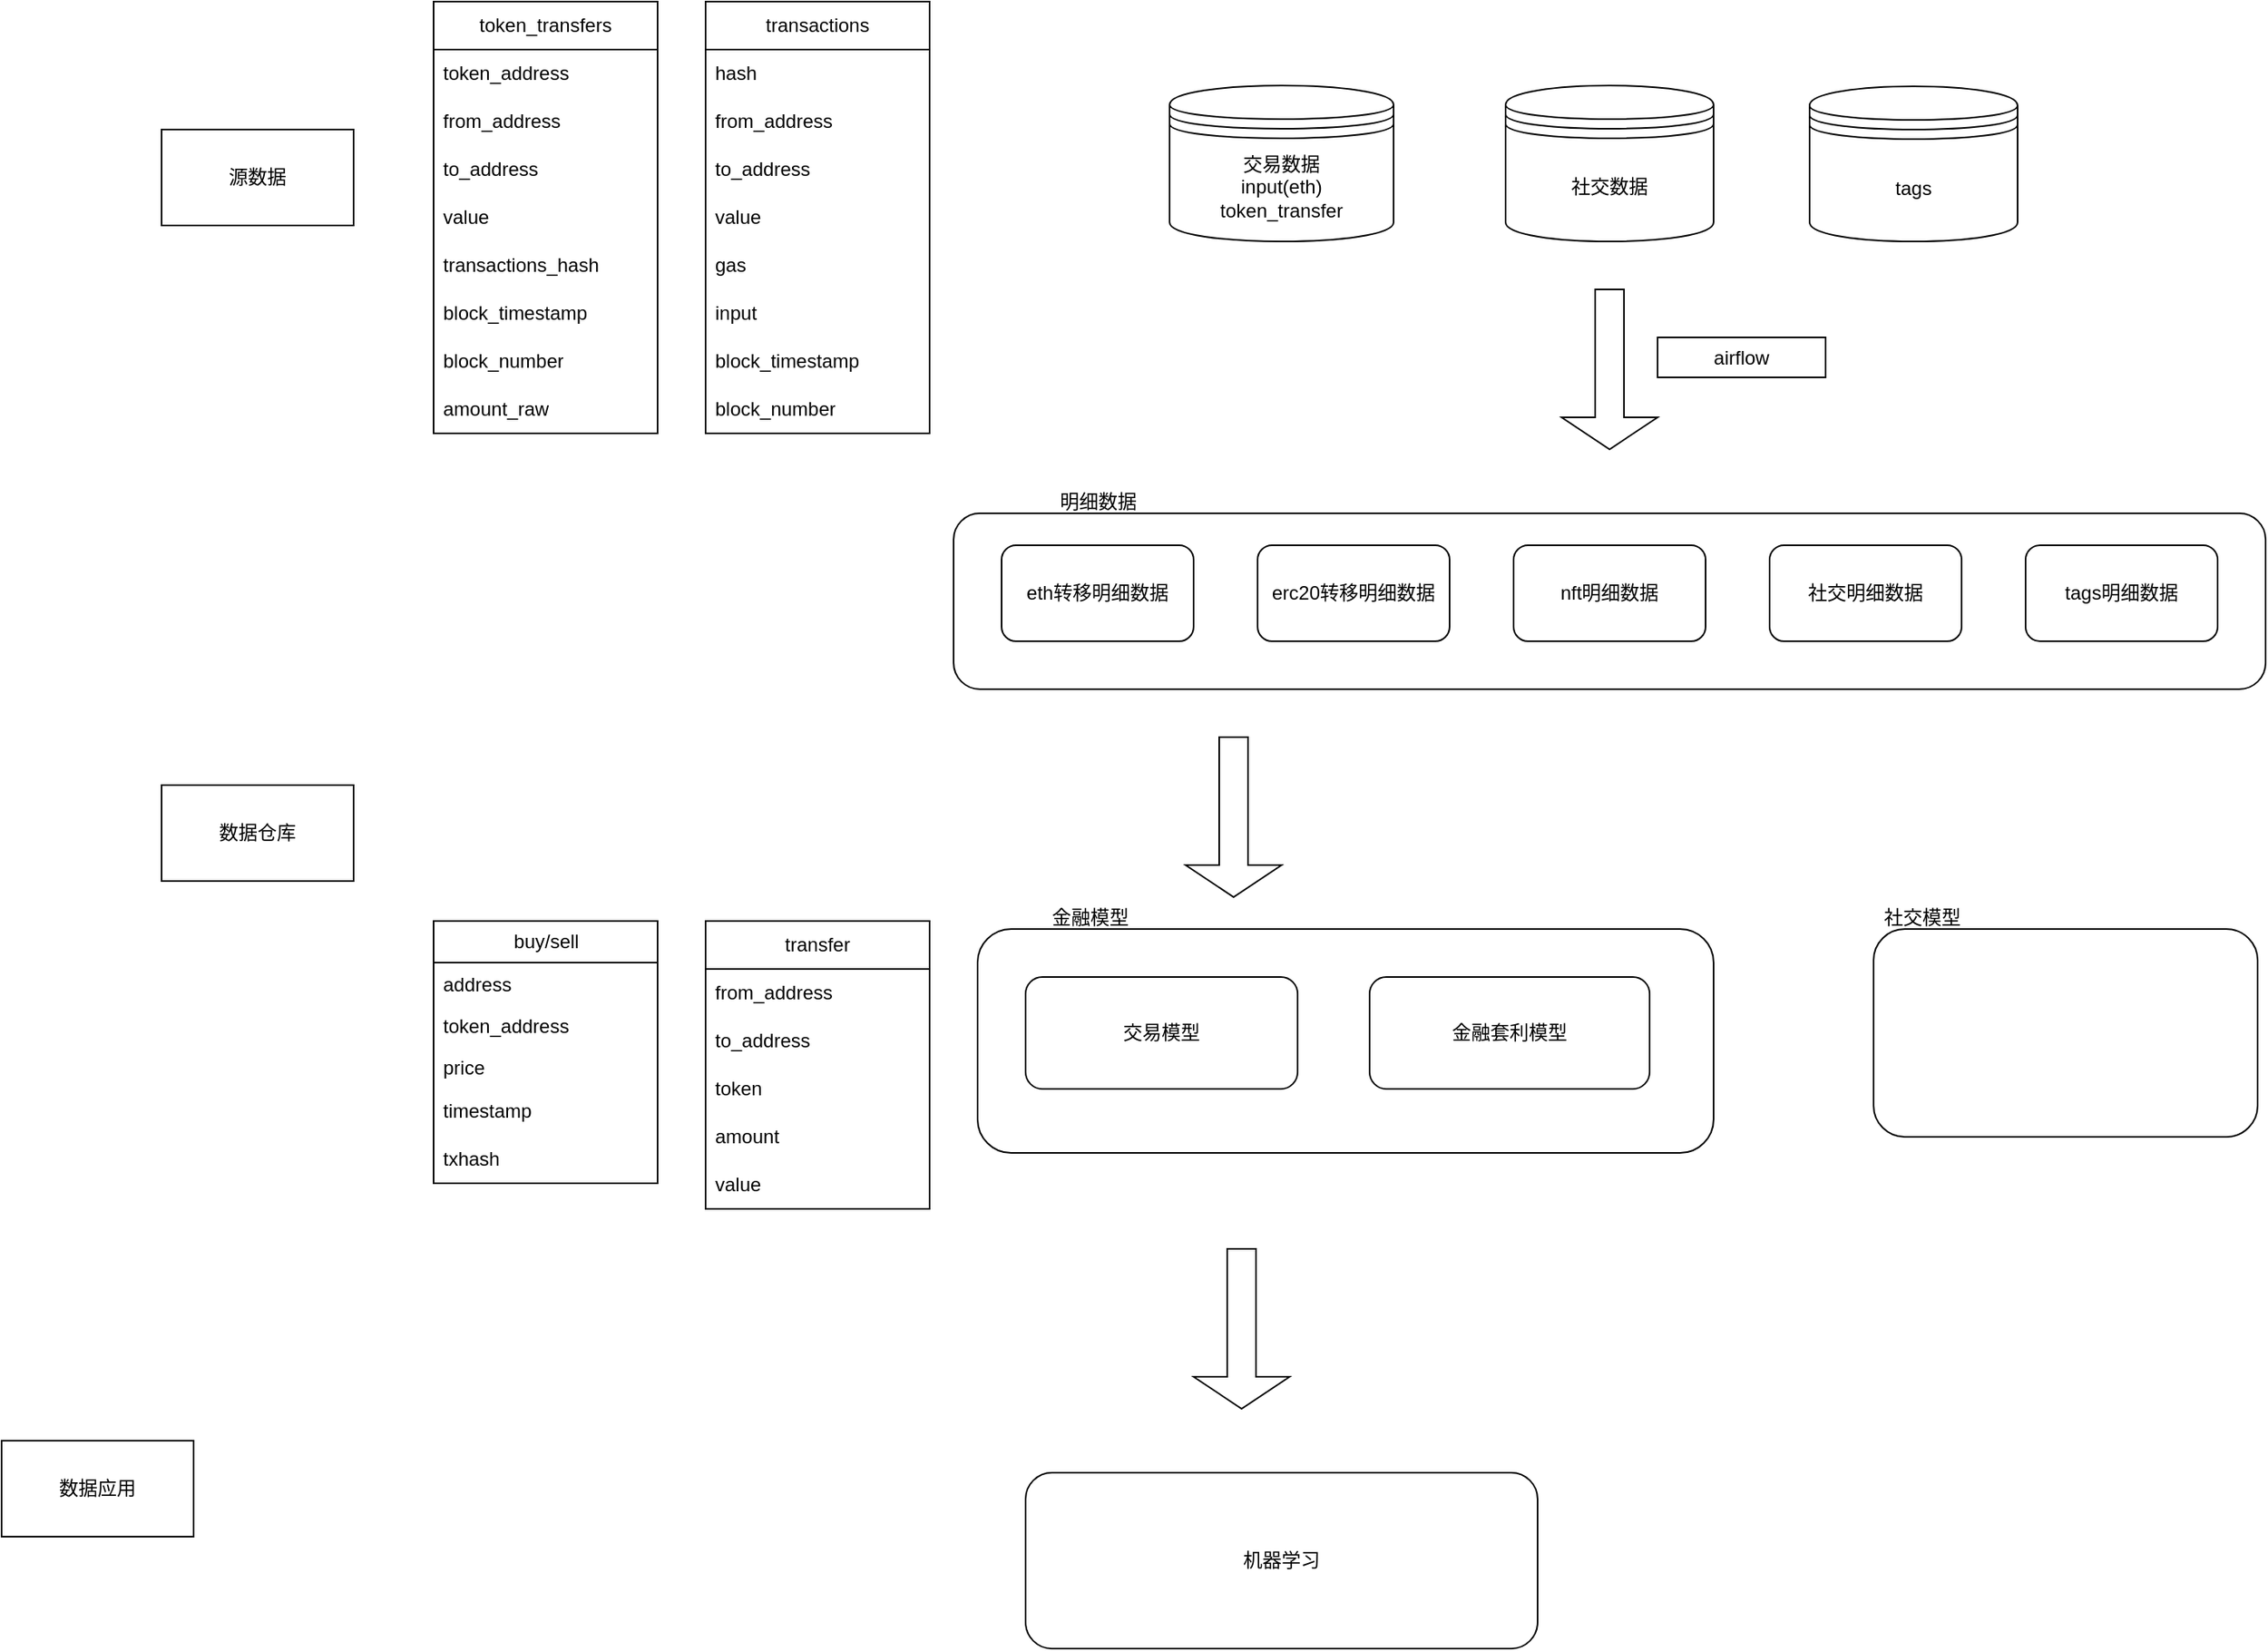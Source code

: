 <mxfile version="22.0.8" type="github">
  <diagram name="第 1 页" id="BozkCQJCPHknfL0Oz4gU">
    <mxGraphModel dx="1947" dy="613" grid="1" gridSize="10" guides="1" tooltips="1" connect="1" arrows="1" fold="1" page="1" pageScale="1" pageWidth="827" pageHeight="1169" math="0" shadow="0">
      <root>
        <mxCell id="0" />
        <mxCell id="1" parent="0" />
        <mxCell id="raIWPsBDa8XvjPvGWQIa-1" value="交易数据&lt;br&gt;input(eth)&lt;br&gt;token_transfer" style="shape=datastore;whiteSpace=wrap;html=1;" parent="1" vertex="1">
          <mxGeometry x="250" y="62.5" width="140" height="97.5" as="geometry" />
        </mxCell>
        <mxCell id="raIWPsBDa8XvjPvGWQIa-2" value="源数据" style="rounded=0;whiteSpace=wrap;html=1;" parent="1" vertex="1">
          <mxGeometry x="-380" y="90" width="120" height="60" as="geometry" />
        </mxCell>
        <mxCell id="raIWPsBDa8XvjPvGWQIa-4" value="社交数据" style="shape=datastore;whiteSpace=wrap;html=1;" parent="1" vertex="1">
          <mxGeometry x="460" y="62.5" width="130" height="97.5" as="geometry" />
        </mxCell>
        <mxCell id="raIWPsBDa8XvjPvGWQIa-5" value="tags" style="shape=datastore;whiteSpace=wrap;html=1;" parent="1" vertex="1">
          <mxGeometry x="650" y="63" width="130" height="97" as="geometry" />
        </mxCell>
        <mxCell id="raIWPsBDa8XvjPvGWQIa-7" value="" style="shape=singleArrow;direction=south;whiteSpace=wrap;html=1;" parent="1" vertex="1">
          <mxGeometry x="495" y="190" width="60" height="100" as="geometry" />
        </mxCell>
        <mxCell id="raIWPsBDa8XvjPvGWQIa-8" value="" style="rounded=1;whiteSpace=wrap;html=1;" parent="1" vertex="1">
          <mxGeometry x="115" y="330" width="820" height="110" as="geometry" />
        </mxCell>
        <mxCell id="raIWPsBDa8XvjPvGWQIa-10" value="明细数据" style="text;html=1;align=center;verticalAlign=middle;resizable=0;points=[];autosize=1;strokeColor=none;fillColor=none;" parent="1" vertex="1">
          <mxGeometry x="170" y="308" width="70" height="30" as="geometry" />
        </mxCell>
        <mxCell id="raIWPsBDa8XvjPvGWQIa-11" value="eth转移明细数据" style="rounded=1;whiteSpace=wrap;html=1;" parent="1" vertex="1">
          <mxGeometry x="145" y="350" width="120" height="60" as="geometry" />
        </mxCell>
        <mxCell id="raIWPsBDa8XvjPvGWQIa-12" value="erc20转移明细数据" style="rounded=1;whiteSpace=wrap;html=1;" parent="1" vertex="1">
          <mxGeometry x="305" y="350" width="120" height="60" as="geometry" />
        </mxCell>
        <mxCell id="raIWPsBDa8XvjPvGWQIa-13" value="nft明细数据" style="rounded=1;whiteSpace=wrap;html=1;" parent="1" vertex="1">
          <mxGeometry x="465" y="350" width="120" height="60" as="geometry" />
        </mxCell>
        <mxCell id="raIWPsBDa8XvjPvGWQIa-14" value="社交明细数据" style="rounded=1;whiteSpace=wrap;html=1;" parent="1" vertex="1">
          <mxGeometry x="625" y="350" width="120" height="60" as="geometry" />
        </mxCell>
        <mxCell id="raIWPsBDa8XvjPvGWQIa-15" value="tags明细数据" style="rounded=1;whiteSpace=wrap;html=1;" parent="1" vertex="1">
          <mxGeometry x="785" y="350" width="120" height="60" as="geometry" />
        </mxCell>
        <mxCell id="raIWPsBDa8XvjPvGWQIa-16" value="" style="shape=singleArrow;direction=south;whiteSpace=wrap;html=1;" parent="1" vertex="1">
          <mxGeometry x="260" y="470" width="60" height="100" as="geometry" />
        </mxCell>
        <mxCell id="raIWPsBDa8XvjPvGWQIa-18" value="" style="rounded=1;whiteSpace=wrap;html=1;" parent="1" vertex="1">
          <mxGeometry x="130" y="590" width="460" height="140" as="geometry" />
        </mxCell>
        <mxCell id="raIWPsBDa8XvjPvGWQIa-17" value="交易模型" style="rounded=1;whiteSpace=wrap;html=1;" parent="1" vertex="1">
          <mxGeometry x="160" y="620" width="170" height="70" as="geometry" />
        </mxCell>
        <mxCell id="raIWPsBDa8XvjPvGWQIa-19" value="金融模型" style="text;html=1;align=center;verticalAlign=middle;resizable=0;points=[];autosize=1;strokeColor=none;fillColor=none;" parent="1" vertex="1">
          <mxGeometry x="165" y="568" width="70" height="30" as="geometry" />
        </mxCell>
        <mxCell id="raIWPsBDa8XvjPvGWQIa-20" value="金融套利模型" style="rounded=1;whiteSpace=wrap;html=1;" parent="1" vertex="1">
          <mxGeometry x="375" y="620" width="175" height="70" as="geometry" />
        </mxCell>
        <mxCell id="raIWPsBDa8XvjPvGWQIa-21" value="" style="rounded=1;whiteSpace=wrap;html=1;" parent="1" vertex="1">
          <mxGeometry x="690" y="590" width="240" height="130" as="geometry" />
        </mxCell>
        <mxCell id="raIWPsBDa8XvjPvGWQIa-22" value="社交模型" style="text;html=1;align=center;verticalAlign=middle;resizable=0;points=[];autosize=1;strokeColor=none;fillColor=none;" parent="1" vertex="1">
          <mxGeometry x="685" y="568" width="70" height="30" as="geometry" />
        </mxCell>
        <mxCell id="raIWPsBDa8XvjPvGWQIa-23" value="" style="shape=singleArrow;direction=south;whiteSpace=wrap;html=1;" parent="1" vertex="1">
          <mxGeometry x="265" y="790" width="60" height="100" as="geometry" />
        </mxCell>
        <mxCell id="raIWPsBDa8XvjPvGWQIa-24" value="机器学习" style="rounded=1;whiteSpace=wrap;html=1;" parent="1" vertex="1">
          <mxGeometry x="160" y="930" width="320" height="110" as="geometry" />
        </mxCell>
        <mxCell id="KQLeo4cY0Sl-77oB61r1-2" value="token_transfers" style="swimlane;fontStyle=0;childLayout=stackLayout;horizontal=1;startSize=30;horizontalStack=0;resizeParent=1;resizeParentMax=0;resizeLast=0;collapsible=1;marginBottom=0;whiteSpace=wrap;html=1;" vertex="1" parent="1">
          <mxGeometry x="-210" y="10" width="140" height="270" as="geometry" />
        </mxCell>
        <mxCell id="KQLeo4cY0Sl-77oB61r1-3" value="token_address&lt;br&gt;" style="text;strokeColor=none;fillColor=none;align=left;verticalAlign=middle;spacingLeft=4;spacingRight=4;overflow=hidden;points=[[0,0.5],[1,0.5]];portConstraint=eastwest;rotatable=0;whiteSpace=wrap;html=1;" vertex="1" parent="KQLeo4cY0Sl-77oB61r1-2">
          <mxGeometry y="30" width="140" height="30" as="geometry" />
        </mxCell>
        <mxCell id="KQLeo4cY0Sl-77oB61r1-4" value="from_address" style="text;strokeColor=none;fillColor=none;align=left;verticalAlign=middle;spacingLeft=4;spacingRight=4;overflow=hidden;points=[[0,0.5],[1,0.5]];portConstraint=eastwest;rotatable=0;whiteSpace=wrap;html=1;" vertex="1" parent="KQLeo4cY0Sl-77oB61r1-2">
          <mxGeometry y="60" width="140" height="30" as="geometry" />
        </mxCell>
        <mxCell id="KQLeo4cY0Sl-77oB61r1-22" value="to_address" style="text;strokeColor=none;fillColor=none;align=left;verticalAlign=middle;spacingLeft=4;spacingRight=4;overflow=hidden;points=[[0,0.5],[1,0.5]];portConstraint=eastwest;rotatable=0;whiteSpace=wrap;html=1;" vertex="1" parent="KQLeo4cY0Sl-77oB61r1-2">
          <mxGeometry y="90" width="140" height="30" as="geometry" />
        </mxCell>
        <mxCell id="KQLeo4cY0Sl-77oB61r1-23" value="value" style="text;strokeColor=none;fillColor=none;align=left;verticalAlign=middle;spacingLeft=4;spacingRight=4;overflow=hidden;points=[[0,0.5],[1,0.5]];portConstraint=eastwest;rotatable=0;whiteSpace=wrap;html=1;" vertex="1" parent="KQLeo4cY0Sl-77oB61r1-2">
          <mxGeometry y="120" width="140" height="30" as="geometry" />
        </mxCell>
        <mxCell id="KQLeo4cY0Sl-77oB61r1-24" value="transactions_hash" style="text;strokeColor=none;fillColor=none;align=left;verticalAlign=middle;spacingLeft=4;spacingRight=4;overflow=hidden;points=[[0,0.5],[1,0.5]];portConstraint=eastwest;rotatable=0;whiteSpace=wrap;html=1;" vertex="1" parent="KQLeo4cY0Sl-77oB61r1-2">
          <mxGeometry y="150" width="140" height="30" as="geometry" />
        </mxCell>
        <mxCell id="KQLeo4cY0Sl-77oB61r1-25" value="block_timestamp" style="text;strokeColor=none;fillColor=none;align=left;verticalAlign=middle;spacingLeft=4;spacingRight=4;overflow=hidden;points=[[0,0.5],[1,0.5]];portConstraint=eastwest;rotatable=0;whiteSpace=wrap;html=1;" vertex="1" parent="KQLeo4cY0Sl-77oB61r1-2">
          <mxGeometry y="180" width="140" height="30" as="geometry" />
        </mxCell>
        <mxCell id="KQLeo4cY0Sl-77oB61r1-5" value="block_number" style="text;strokeColor=none;fillColor=none;align=left;verticalAlign=middle;spacingLeft=4;spacingRight=4;overflow=hidden;points=[[0,0.5],[1,0.5]];portConstraint=eastwest;rotatable=0;whiteSpace=wrap;html=1;" vertex="1" parent="KQLeo4cY0Sl-77oB61r1-2">
          <mxGeometry y="210" width="140" height="30" as="geometry" />
        </mxCell>
        <mxCell id="KQLeo4cY0Sl-77oB61r1-26" value="amount_raw" style="text;strokeColor=none;fillColor=none;align=left;verticalAlign=middle;spacingLeft=4;spacingRight=4;overflow=hidden;points=[[0,0.5],[1,0.5]];portConstraint=eastwest;rotatable=0;whiteSpace=wrap;html=1;" vertex="1" parent="KQLeo4cY0Sl-77oB61r1-2">
          <mxGeometry y="240" width="140" height="30" as="geometry" />
        </mxCell>
        <mxCell id="KQLeo4cY0Sl-77oB61r1-8" value="buy/sell" style="swimlane;fontStyle=0;childLayout=stackLayout;horizontal=1;startSize=26;fillColor=none;horizontalStack=0;resizeParent=1;resizeParentMax=0;resizeLast=0;collapsible=1;marginBottom=0;html=1;" vertex="1" parent="1">
          <mxGeometry x="-210" y="585" width="140" height="164" as="geometry" />
        </mxCell>
        <mxCell id="KQLeo4cY0Sl-77oB61r1-9" value="address" style="text;strokeColor=none;fillColor=none;align=left;verticalAlign=top;spacingLeft=4;spacingRight=4;overflow=hidden;rotatable=0;points=[[0,0.5],[1,0.5]];portConstraint=eastwest;whiteSpace=wrap;html=1;" vertex="1" parent="KQLeo4cY0Sl-77oB61r1-8">
          <mxGeometry y="26" width="140" height="26" as="geometry" />
        </mxCell>
        <mxCell id="KQLeo4cY0Sl-77oB61r1-10" value="token_address" style="text;strokeColor=none;fillColor=none;align=left;verticalAlign=top;spacingLeft=4;spacingRight=4;overflow=hidden;rotatable=0;points=[[0,0.5],[1,0.5]];portConstraint=eastwest;whiteSpace=wrap;html=1;" vertex="1" parent="KQLeo4cY0Sl-77oB61r1-8">
          <mxGeometry y="52" width="140" height="26" as="geometry" />
        </mxCell>
        <mxCell id="KQLeo4cY0Sl-77oB61r1-11" value="price" style="text;strokeColor=none;fillColor=none;align=left;verticalAlign=top;spacingLeft=4;spacingRight=4;overflow=hidden;rotatable=0;points=[[0,0.5],[1,0.5]];portConstraint=eastwest;whiteSpace=wrap;html=1;" vertex="1" parent="KQLeo4cY0Sl-77oB61r1-8">
          <mxGeometry y="78" width="140" height="26" as="geometry" />
        </mxCell>
        <mxCell id="KQLeo4cY0Sl-77oB61r1-12" value="timestamp" style="text;strokeColor=none;fillColor=none;align=left;verticalAlign=middle;spacingLeft=4;spacingRight=4;overflow=hidden;points=[[0,0.5],[1,0.5]];portConstraint=eastwest;rotatable=0;whiteSpace=wrap;html=1;" vertex="1" parent="KQLeo4cY0Sl-77oB61r1-8">
          <mxGeometry y="104" width="140" height="30" as="geometry" />
        </mxCell>
        <mxCell id="KQLeo4cY0Sl-77oB61r1-13" value="txhash" style="text;strokeColor=none;fillColor=none;align=left;verticalAlign=middle;spacingLeft=4;spacingRight=4;overflow=hidden;points=[[0,0.5],[1,0.5]];portConstraint=eastwest;rotatable=0;whiteSpace=wrap;html=1;" vertex="1" parent="KQLeo4cY0Sl-77oB61r1-8">
          <mxGeometry y="134" width="140" height="30" as="geometry" />
        </mxCell>
        <mxCell id="KQLeo4cY0Sl-77oB61r1-15" value="transfer" style="swimlane;fontStyle=0;childLayout=stackLayout;horizontal=1;startSize=30;horizontalStack=0;resizeParent=1;resizeParentMax=0;resizeLast=0;collapsible=1;marginBottom=0;whiteSpace=wrap;html=1;" vertex="1" parent="1">
          <mxGeometry x="-40" y="585" width="140" height="180" as="geometry" />
        </mxCell>
        <mxCell id="KQLeo4cY0Sl-77oB61r1-16" value="from_address" style="text;strokeColor=none;fillColor=none;align=left;verticalAlign=middle;spacingLeft=4;spacingRight=4;overflow=hidden;points=[[0,0.5],[1,0.5]];portConstraint=eastwest;rotatable=0;whiteSpace=wrap;html=1;" vertex="1" parent="KQLeo4cY0Sl-77oB61r1-15">
          <mxGeometry y="30" width="140" height="30" as="geometry" />
        </mxCell>
        <mxCell id="KQLeo4cY0Sl-77oB61r1-17" value="to_address" style="text;strokeColor=none;fillColor=none;align=left;verticalAlign=middle;spacingLeft=4;spacingRight=4;overflow=hidden;points=[[0,0.5],[1,0.5]];portConstraint=eastwest;rotatable=0;whiteSpace=wrap;html=1;" vertex="1" parent="KQLeo4cY0Sl-77oB61r1-15">
          <mxGeometry y="60" width="140" height="30" as="geometry" />
        </mxCell>
        <mxCell id="KQLeo4cY0Sl-77oB61r1-18" value="token" style="text;strokeColor=none;fillColor=none;align=left;verticalAlign=middle;spacingLeft=4;spacingRight=4;overflow=hidden;points=[[0,0.5],[1,0.5]];portConstraint=eastwest;rotatable=0;whiteSpace=wrap;html=1;" vertex="1" parent="KQLeo4cY0Sl-77oB61r1-15">
          <mxGeometry y="90" width="140" height="30" as="geometry" />
        </mxCell>
        <mxCell id="KQLeo4cY0Sl-77oB61r1-19" value="amount" style="text;strokeColor=none;fillColor=none;align=left;verticalAlign=middle;spacingLeft=4;spacingRight=4;overflow=hidden;points=[[0,0.5],[1,0.5]];portConstraint=eastwest;rotatable=0;whiteSpace=wrap;html=1;" vertex="1" parent="KQLeo4cY0Sl-77oB61r1-15">
          <mxGeometry y="120" width="140" height="30" as="geometry" />
        </mxCell>
        <mxCell id="KQLeo4cY0Sl-77oB61r1-20" value="value" style="text;strokeColor=none;fillColor=none;align=left;verticalAlign=middle;spacingLeft=4;spacingRight=4;overflow=hidden;points=[[0,0.5],[1,0.5]];portConstraint=eastwest;rotatable=0;whiteSpace=wrap;html=1;" vertex="1" parent="KQLeo4cY0Sl-77oB61r1-15">
          <mxGeometry y="150" width="140" height="30" as="geometry" />
        </mxCell>
        <mxCell id="KQLeo4cY0Sl-77oB61r1-27" value="transactions" style="swimlane;fontStyle=0;childLayout=stackLayout;horizontal=1;startSize=30;horizontalStack=0;resizeParent=1;resizeParentMax=0;resizeLast=0;collapsible=1;marginBottom=0;whiteSpace=wrap;html=1;" vertex="1" parent="1">
          <mxGeometry x="-40" y="10" width="140" height="270" as="geometry" />
        </mxCell>
        <mxCell id="KQLeo4cY0Sl-77oB61r1-28" value="hash" style="text;strokeColor=none;fillColor=none;align=left;verticalAlign=middle;spacingLeft=4;spacingRight=4;overflow=hidden;points=[[0,0.5],[1,0.5]];portConstraint=eastwest;rotatable=0;whiteSpace=wrap;html=1;" vertex="1" parent="KQLeo4cY0Sl-77oB61r1-27">
          <mxGeometry y="30" width="140" height="30" as="geometry" />
        </mxCell>
        <mxCell id="KQLeo4cY0Sl-77oB61r1-29" value="from_address" style="text;strokeColor=none;fillColor=none;align=left;verticalAlign=middle;spacingLeft=4;spacingRight=4;overflow=hidden;points=[[0,0.5],[1,0.5]];portConstraint=eastwest;rotatable=0;whiteSpace=wrap;html=1;" vertex="1" parent="KQLeo4cY0Sl-77oB61r1-27">
          <mxGeometry y="60" width="140" height="30" as="geometry" />
        </mxCell>
        <mxCell id="KQLeo4cY0Sl-77oB61r1-30" value="to_address" style="text;strokeColor=none;fillColor=none;align=left;verticalAlign=middle;spacingLeft=4;spacingRight=4;overflow=hidden;points=[[0,0.5],[1,0.5]];portConstraint=eastwest;rotatable=0;whiteSpace=wrap;html=1;" vertex="1" parent="KQLeo4cY0Sl-77oB61r1-27">
          <mxGeometry y="90" width="140" height="30" as="geometry" />
        </mxCell>
        <mxCell id="KQLeo4cY0Sl-77oB61r1-31" value="value" style="text;strokeColor=none;fillColor=none;align=left;verticalAlign=middle;spacingLeft=4;spacingRight=4;overflow=hidden;points=[[0,0.5],[1,0.5]];portConstraint=eastwest;rotatable=0;whiteSpace=wrap;html=1;" vertex="1" parent="KQLeo4cY0Sl-77oB61r1-27">
          <mxGeometry y="120" width="140" height="30" as="geometry" />
        </mxCell>
        <mxCell id="KQLeo4cY0Sl-77oB61r1-32" value="gas" style="text;strokeColor=none;fillColor=none;align=left;verticalAlign=middle;spacingLeft=4;spacingRight=4;overflow=hidden;points=[[0,0.5],[1,0.5]];portConstraint=eastwest;rotatable=0;whiteSpace=wrap;html=1;" vertex="1" parent="KQLeo4cY0Sl-77oB61r1-27">
          <mxGeometry y="150" width="140" height="30" as="geometry" />
        </mxCell>
        <mxCell id="KQLeo4cY0Sl-77oB61r1-33" value="input" style="text;strokeColor=none;fillColor=none;align=left;verticalAlign=middle;spacingLeft=4;spacingRight=4;overflow=hidden;points=[[0,0.5],[1,0.5]];portConstraint=eastwest;rotatable=0;whiteSpace=wrap;html=1;" vertex="1" parent="KQLeo4cY0Sl-77oB61r1-27">
          <mxGeometry y="180" width="140" height="30" as="geometry" />
        </mxCell>
        <mxCell id="KQLeo4cY0Sl-77oB61r1-34" value="block_timestamp" style="text;strokeColor=none;fillColor=none;align=left;verticalAlign=middle;spacingLeft=4;spacingRight=4;overflow=hidden;points=[[0,0.5],[1,0.5]];portConstraint=eastwest;rotatable=0;whiteSpace=wrap;html=1;" vertex="1" parent="KQLeo4cY0Sl-77oB61r1-27">
          <mxGeometry y="210" width="140" height="30" as="geometry" />
        </mxCell>
        <mxCell id="KQLeo4cY0Sl-77oB61r1-35" value="block_number" style="text;strokeColor=none;fillColor=none;align=left;verticalAlign=middle;spacingLeft=4;spacingRight=4;overflow=hidden;points=[[0,0.5],[1,0.5]];portConstraint=eastwest;rotatable=0;whiteSpace=wrap;html=1;" vertex="1" parent="KQLeo4cY0Sl-77oB61r1-27">
          <mxGeometry y="240" width="140" height="30" as="geometry" />
        </mxCell>
        <mxCell id="KQLeo4cY0Sl-77oB61r1-36" value="数据仓库" style="rounded=0;whiteSpace=wrap;html=1;" vertex="1" parent="1">
          <mxGeometry x="-380" y="500" width="120" height="60" as="geometry" />
        </mxCell>
        <mxCell id="KQLeo4cY0Sl-77oB61r1-37" value="数据应用" style="rounded=0;whiteSpace=wrap;html=1;" vertex="1" parent="1">
          <mxGeometry x="-480" y="910" width="120" height="60" as="geometry" />
        </mxCell>
        <mxCell id="KQLeo4cY0Sl-77oB61r1-39" value="airflow" style="rounded=0;whiteSpace=wrap;html=1;" vertex="1" parent="1">
          <mxGeometry x="555" y="220" width="105" height="25" as="geometry" />
        </mxCell>
      </root>
    </mxGraphModel>
  </diagram>
</mxfile>
